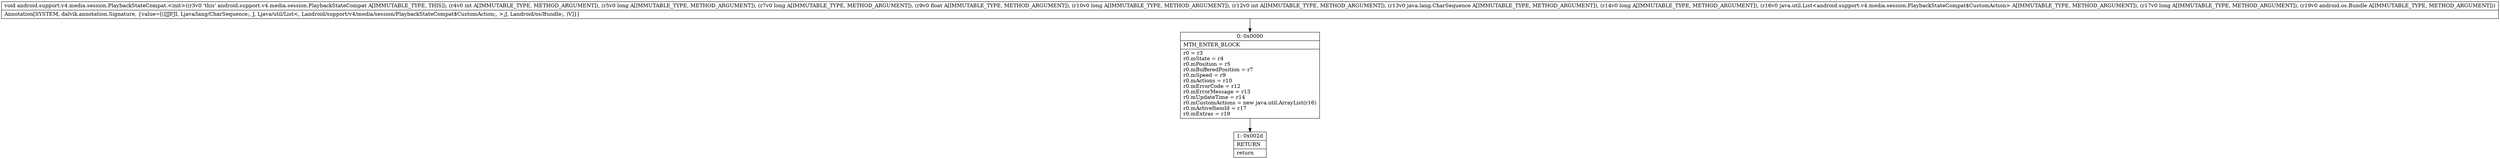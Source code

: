 digraph "CFG forandroid.support.v4.media.session.PlaybackStateCompat.\<init\>(IJJFJILjava\/lang\/CharSequence;JLjava\/util\/List;JLandroid\/os\/Bundle;)V" {
Node_0 [shape=record,label="{0\:\ 0x0000|MTH_ENTER_BLOCK\l|r0 = r3\lr0.mState = r4\lr0.mPosition = r5\lr0.mBufferedPosition = r7\lr0.mSpeed = r9\lr0.mActions = r10\lr0.mErrorCode = r12\lr0.mErrorMessage = r13\lr0.mUpdateTime = r14\lr0.mCustomActions = new java.util.ArrayList(r16)\lr0.mActiveItemId = r17\lr0.mExtras = r19\l}"];
Node_1 [shape=record,label="{1\:\ 0x002d|RETURN\l|return\l}"];
MethodNode[shape=record,label="{void android.support.v4.media.session.PlaybackStateCompat.\<init\>((r3v0 'this' android.support.v4.media.session.PlaybackStateCompat A[IMMUTABLE_TYPE, THIS]), (r4v0 int A[IMMUTABLE_TYPE, METHOD_ARGUMENT]), (r5v0 long A[IMMUTABLE_TYPE, METHOD_ARGUMENT]), (r7v0 long A[IMMUTABLE_TYPE, METHOD_ARGUMENT]), (r9v0 float A[IMMUTABLE_TYPE, METHOD_ARGUMENT]), (r10v0 long A[IMMUTABLE_TYPE, METHOD_ARGUMENT]), (r12v0 int A[IMMUTABLE_TYPE, METHOD_ARGUMENT]), (r13v0 java.lang.CharSequence A[IMMUTABLE_TYPE, METHOD_ARGUMENT]), (r14v0 long A[IMMUTABLE_TYPE, METHOD_ARGUMENT]), (r16v0 java.util.List\<android.support.v4.media.session.PlaybackStateCompat$CustomAction\> A[IMMUTABLE_TYPE, METHOD_ARGUMENT]), (r17v0 long A[IMMUTABLE_TYPE, METHOD_ARGUMENT]), (r19v0 android.os.Bundle A[IMMUTABLE_TYPE, METHOD_ARGUMENT]))  | Annotation[SYSTEM, dalvik.annotation.Signature, \{value=[(IJJFJI, Ljava\/lang\/CharSequence;, J, Ljava\/util\/List\<, Landroid\/support\/v4\/media\/session\/PlaybackStateCompat$CustomAction;, \>;J, Landroid\/os\/Bundle;, )V]\}]\l}"];
MethodNode -> Node_0;
Node_0 -> Node_1;
}

